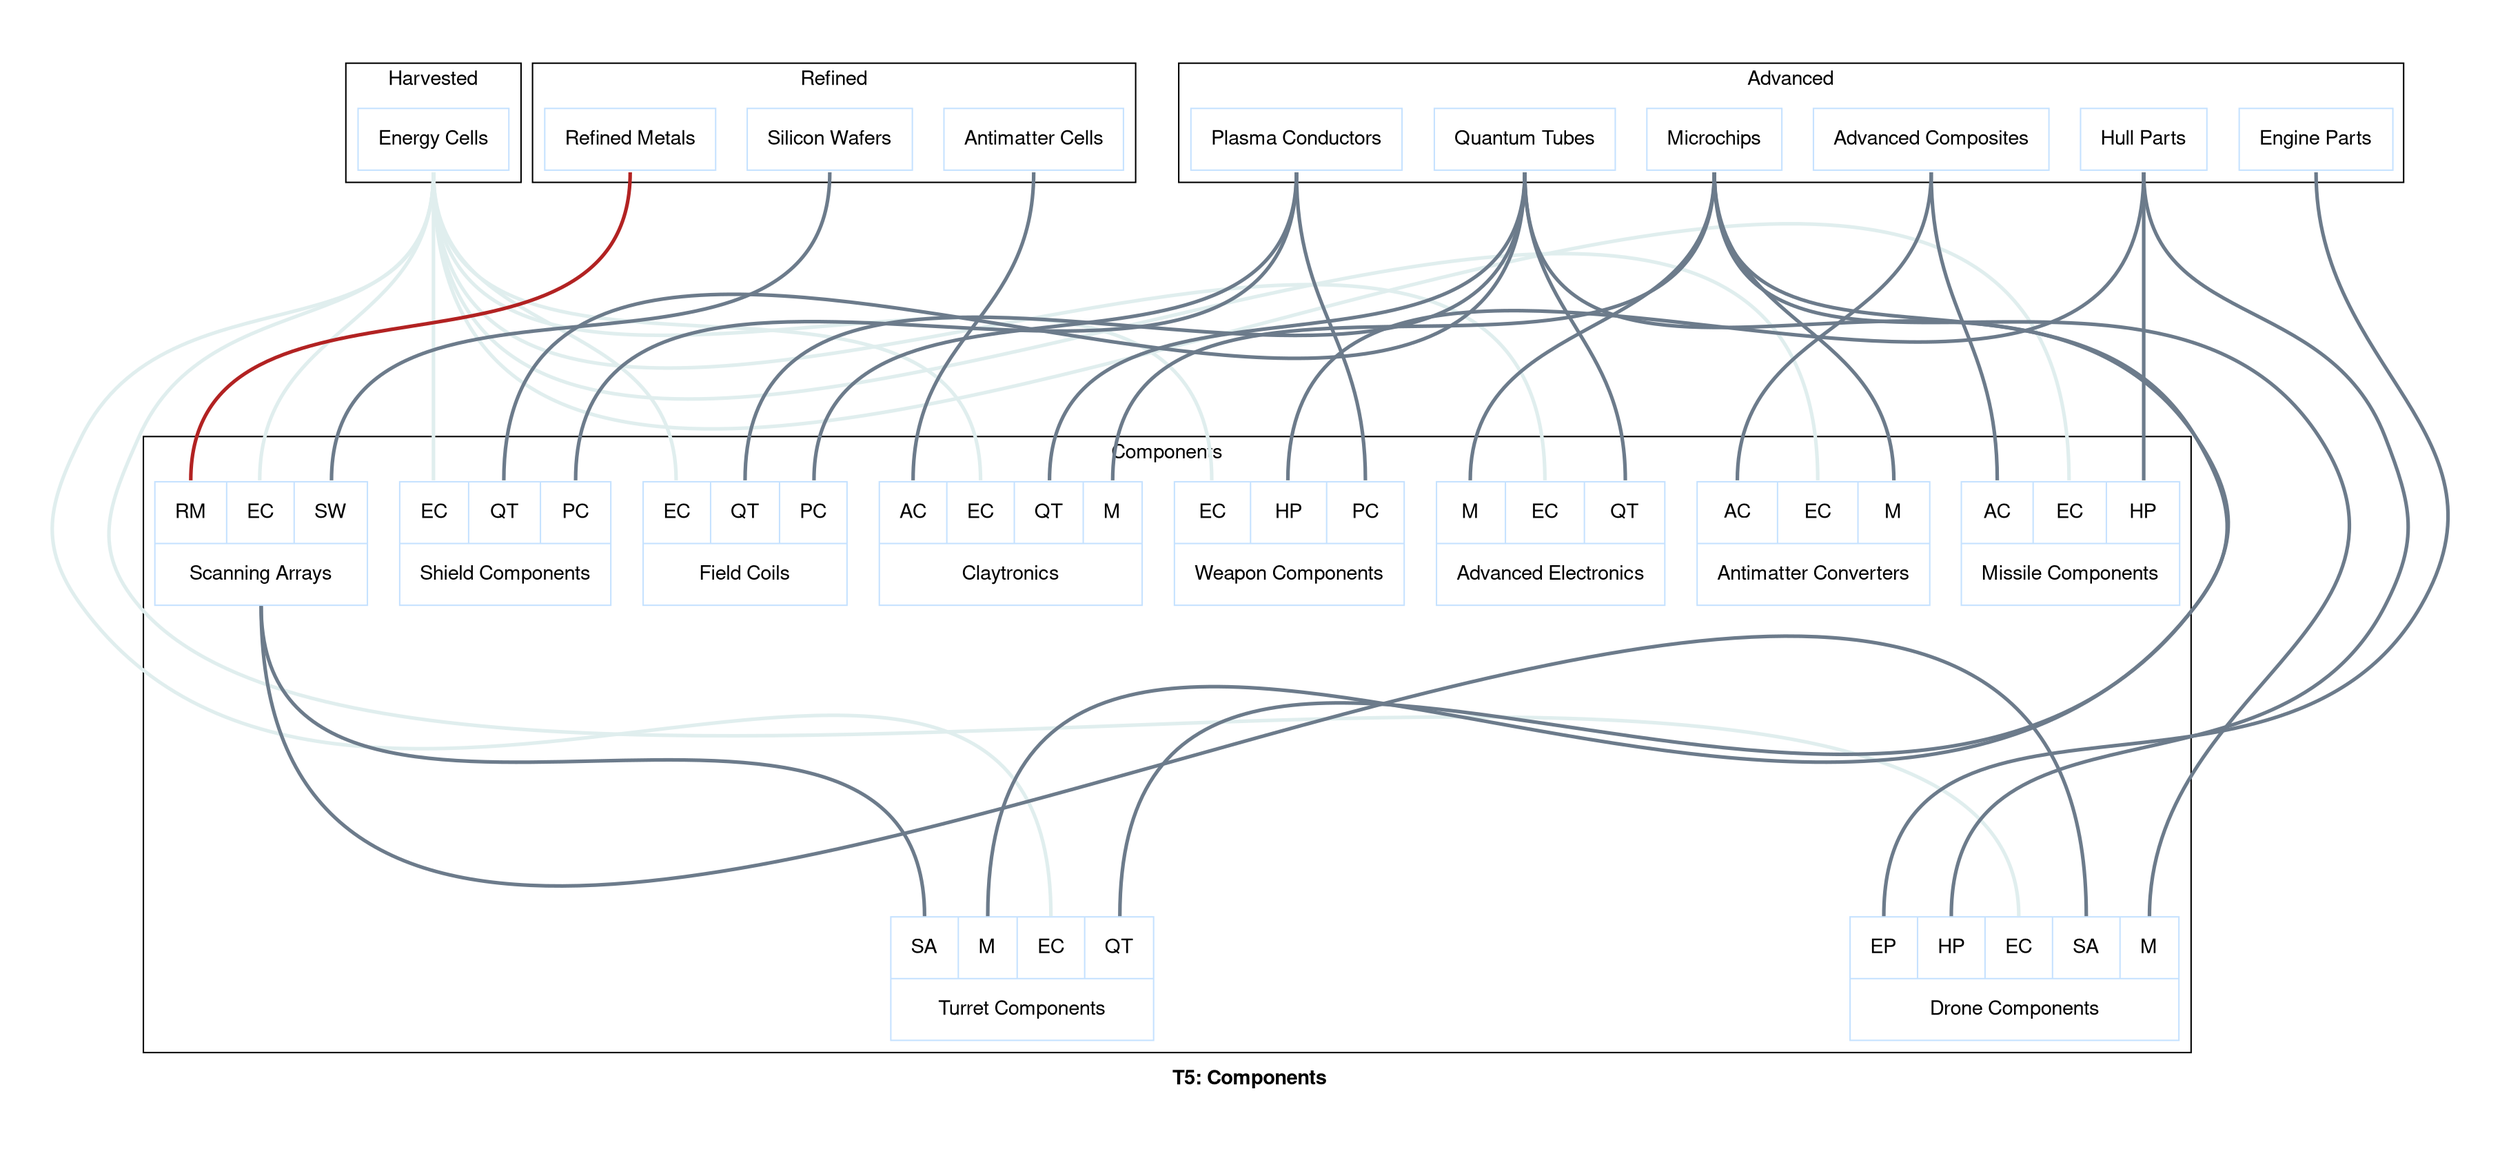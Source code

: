 graph "X4 Economy" {
	edge [arrowType=normal]
	compound=true fontname="Helvetica,Arial,sans-serif"
	label=<<b>T5: Components</b>>
	graph [nodesep=0.3 pad=0.5 ranksep=3]
	node [color=slategray1 fontname="Helvetica,Arial,sans-serif" margin=0.2 penwidth=1 shape=box]
	edge [arrowhead=normal arrowtype=normal fontname="Helvetica,Arial,sans-serif" headport=n penwidth=2.5 tailport=s]
	subgraph 0 {
		cluster=true label=Harvested
		energy_cells [label="{<output> Energy Cells}" colour=lightsteelblue2 shape=record]
	}
	subgraph 3 {
		cluster=true label=Refined
		refined_metals [label="{<output> Refined Metals}" colour=lightsteelblue2 shape=record]
		antimatter_cells [label="{<output> Antimatter Cells}" colour=lightsteelblue2 shape=record]
		silicon_wafers [label="{<output> Silicon Wafers}" colour=lightsteelblue2 shape=record]
	}
	subgraph 4 {
		cluster=true label=Advanced
		plasma_conductors [label="{<output> Plasma Conductors}" colour=lightsteelblue2 shape=record]
		quantum_tubes [label="{<output> Quantum Tubes}" colour=lightsteelblue2 shape=record]
		advanced_composites [label="{<output> Advanced Composites}" colour=lightsteelblue2 shape=record]
		hull_parts [label="{<output> Hull Parts}" colour=lightsteelblue2 shape=record]
		engine_parts [label="{<output> Engine Parts}" colour=lightsteelblue2 shape=record]
		microchips [label="{<output> Microchips}" colour=lightsteelblue2 shape=record]
	}
	subgraph 5 {
		cluster=true label=Components
		drone_components [label="{{<engine_parts> EP|<hull_parts> HP|<energy_cells> EC|<scanning_arrays> SA|<microchips> M}|<output> Drone Components}" colour=lightsteelblue2 shape=record]
		turret_components [label="{{<scanning_arrays> SA|<microchips> M|<energy_cells> EC|<quantum_tubes> QT}|<output> Turret Components}" colour=lightsteelblue2 shape=record]
		missile_components [label="{{<advanced_composites> AC|<energy_cells> EC|<hull_parts> HP}|<output> Missile Components}" colour=lightsteelblue2 shape=record]
		field_coils [label="{{<energy_cells> EC|<quantum_tubes> QT|<plasma_conductors> PC}|<output> Field Coils}" colour=lightsteelblue2 shape=record]
		shield_components [label="{{<energy_cells> EC|<quantum_tubes> QT|<plasma_conductors> PC}|<output> Shield Components}" colour=lightsteelblue2 shape=record]
		antimatter_converters [label="{{<advanced_composites> AC|<energy_cells> EC|<microchips> M}|<output> Antimatter Converters}" colour=lightsteelblue2 shape=record]
		weapon_components [label="{{<energy_cells> EC|<hull_parts> HP|<plasma_conductors> PC}|<output> Weapon Components}" colour=lightsteelblue2 shape=record]
		scanning_arrays [label="{{<refined_metals> RM|<energy_cells> EC|<silicon_wafers> SW}|<output> Scanning Arrays}" colour=orange1 shape=record]
		claytronics [label="{{<antimatter_cells> AC|<energy_cells> EC|<quantum_tubes> QT|<microchips> M}|<output> Claytronics}" colour=lightsteelblue2 shape=record]
		advanced_electronics [label="{{<microchips> M|<energy_cells> EC|<quantum_tubes> QT}|<output> Advanced Electronics}" colour=lightsteelblue2 shape=record]
	}
	energy_cells:output:s -- drone_components:energy_cells:n [color=azure2]
	engine_parts:output:s -- drone_components:engine_parts:n [color=slategray4]
	hull_parts:output:s -- drone_components:hull_parts:n [color=slategray4]
	microchips:output:s -- drone_components:microchips:n [color=slategray4]
	scanning_arrays:output:s -- drone_components:scanning_arrays:n [color=slategray4]
	energy_cells:output:s -- turret_components:energy_cells:n [color=azure2]
	microchips:output:s -- turret_components:microchips:n [color=slategray4]
	quantum_tubes:output:s -- turret_components:quantum_tubes:n [color=slategray4]
	scanning_arrays:output:s -- turret_components:scanning_arrays:n [color=slategray4]
	advanced_composites:output:s -- missile_components:advanced_composites:n [color=slategray4]
	energy_cells:output:s -- missile_components:energy_cells:n [color=azure2]
	hull_parts:output:s -- missile_components:hull_parts:n [color=slategray4]
	energy_cells:output:s -- field_coils:energy_cells:n [color=azure2]
	plasma_conductors:output:s -- field_coils:plasma_conductors:n [color=slategray4]
	quantum_tubes:output:s -- field_coils:quantum_tubes:n [color=slategray4]
	energy_cells:output:s -- shield_components:energy_cells:n [color=azure2]
	plasma_conductors:output:s -- shield_components:plasma_conductors:n [color=slategray4]
	quantum_tubes:output:s -- shield_components:quantum_tubes:n [color=slategray4]
	advanced_composites:output:s -- antimatter_converters:advanced_composites:n [color=slategray4]
	energy_cells:output:s -- antimatter_converters:energy_cells:n [color=azure2]
	microchips:output:s -- antimatter_converters:microchips:n [color=slategray4]
	energy_cells:output:s -- weapon_components:energy_cells:n [color=azure2]
	hull_parts:output:s -- weapon_components:hull_parts:n [color=slategray4]
	plasma_conductors:output:s -- weapon_components:plasma_conductors:n [color=slategray4]
	energy_cells:output:s -- scanning_arrays:energy_cells:n [color=azure2]
	refined_metals:output:s -- scanning_arrays:refined_metals:n [color=firebrick]
	silicon_wafers:output:s -- scanning_arrays:silicon_wafers:n [color=slategray4]
	antimatter_cells:output:s -- claytronics:antimatter_cells:n [color=slategray4]
	energy_cells:output:s -- claytronics:energy_cells:n [color=azure2]
	microchips:output:s -- claytronics:microchips:n [color=slategray4]
	quantum_tubes:output:s -- claytronics:quantum_tubes:n [color=slategray4]
	energy_cells:output:s -- advanced_electronics:energy_cells:n [color=azure2]
	microchips:output:s -- advanced_electronics:microchips:n [color=slategray4]
	quantum_tubes:output:s -- advanced_electronics:quantum_tubes:n [color=slategray4]
}
